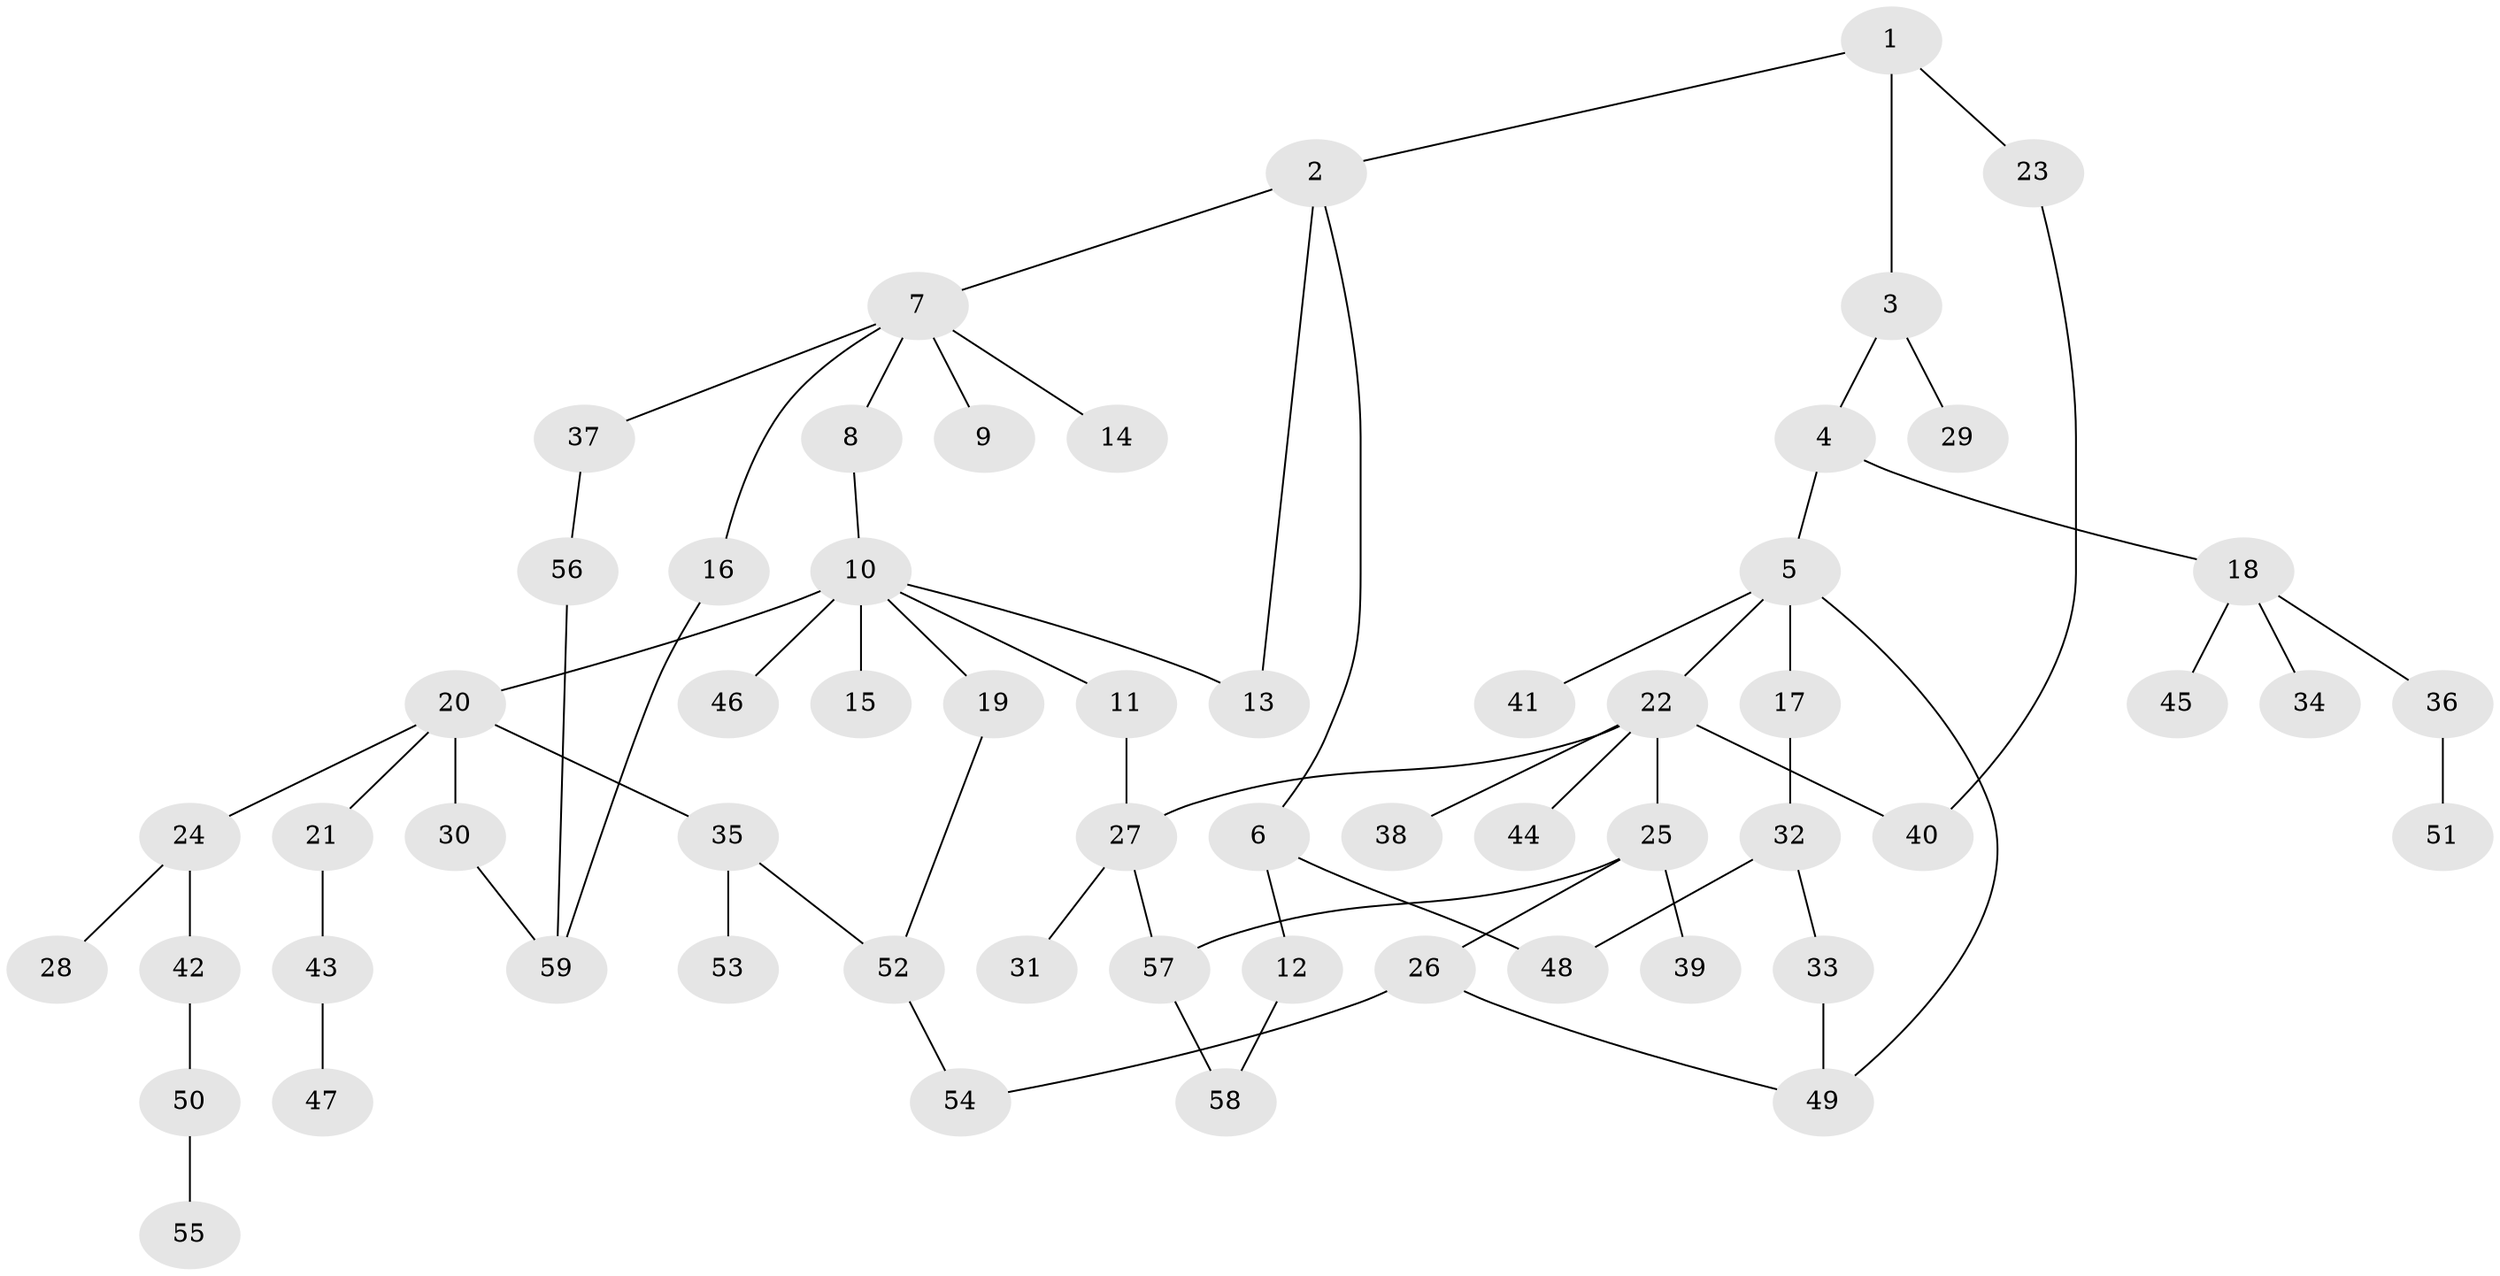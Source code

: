 // coarse degree distribution, {5: 0.04878048780487805, 2: 0.2682926829268293, 3: 0.17073170731707318, 9: 0.024390243902439025, 6: 0.04878048780487805, 1: 0.36585365853658536, 7: 0.024390243902439025, 4: 0.04878048780487805}
// Generated by graph-tools (version 1.1) at 2025/51/02/27/25 19:51:38]
// undirected, 59 vertices, 70 edges
graph export_dot {
graph [start="1"]
  node [color=gray90,style=filled];
  1;
  2;
  3;
  4;
  5;
  6;
  7;
  8;
  9;
  10;
  11;
  12;
  13;
  14;
  15;
  16;
  17;
  18;
  19;
  20;
  21;
  22;
  23;
  24;
  25;
  26;
  27;
  28;
  29;
  30;
  31;
  32;
  33;
  34;
  35;
  36;
  37;
  38;
  39;
  40;
  41;
  42;
  43;
  44;
  45;
  46;
  47;
  48;
  49;
  50;
  51;
  52;
  53;
  54;
  55;
  56;
  57;
  58;
  59;
  1 -- 2;
  1 -- 3;
  1 -- 23;
  2 -- 6;
  2 -- 7;
  2 -- 13;
  3 -- 4;
  3 -- 29;
  4 -- 5;
  4 -- 18;
  5 -- 17;
  5 -- 22;
  5 -- 41;
  5 -- 49;
  6 -- 12;
  6 -- 48;
  7 -- 8;
  7 -- 9;
  7 -- 14;
  7 -- 16;
  7 -- 37;
  8 -- 10;
  10 -- 11;
  10 -- 13;
  10 -- 15;
  10 -- 19;
  10 -- 20;
  10 -- 46;
  11 -- 27;
  12 -- 58;
  16 -- 59;
  17 -- 32;
  18 -- 34;
  18 -- 36;
  18 -- 45;
  19 -- 52;
  20 -- 21;
  20 -- 24;
  20 -- 30;
  20 -- 35;
  21 -- 43;
  22 -- 25;
  22 -- 38;
  22 -- 40;
  22 -- 44;
  22 -- 27;
  23 -- 40;
  24 -- 28;
  24 -- 42;
  25 -- 26;
  25 -- 39;
  25 -- 57;
  26 -- 54;
  26 -- 49;
  27 -- 31;
  27 -- 57;
  30 -- 59;
  32 -- 33;
  32 -- 48;
  33 -- 49;
  35 -- 53;
  35 -- 52;
  36 -- 51;
  37 -- 56;
  42 -- 50;
  43 -- 47;
  50 -- 55;
  52 -- 54;
  56 -- 59;
  57 -- 58;
}
